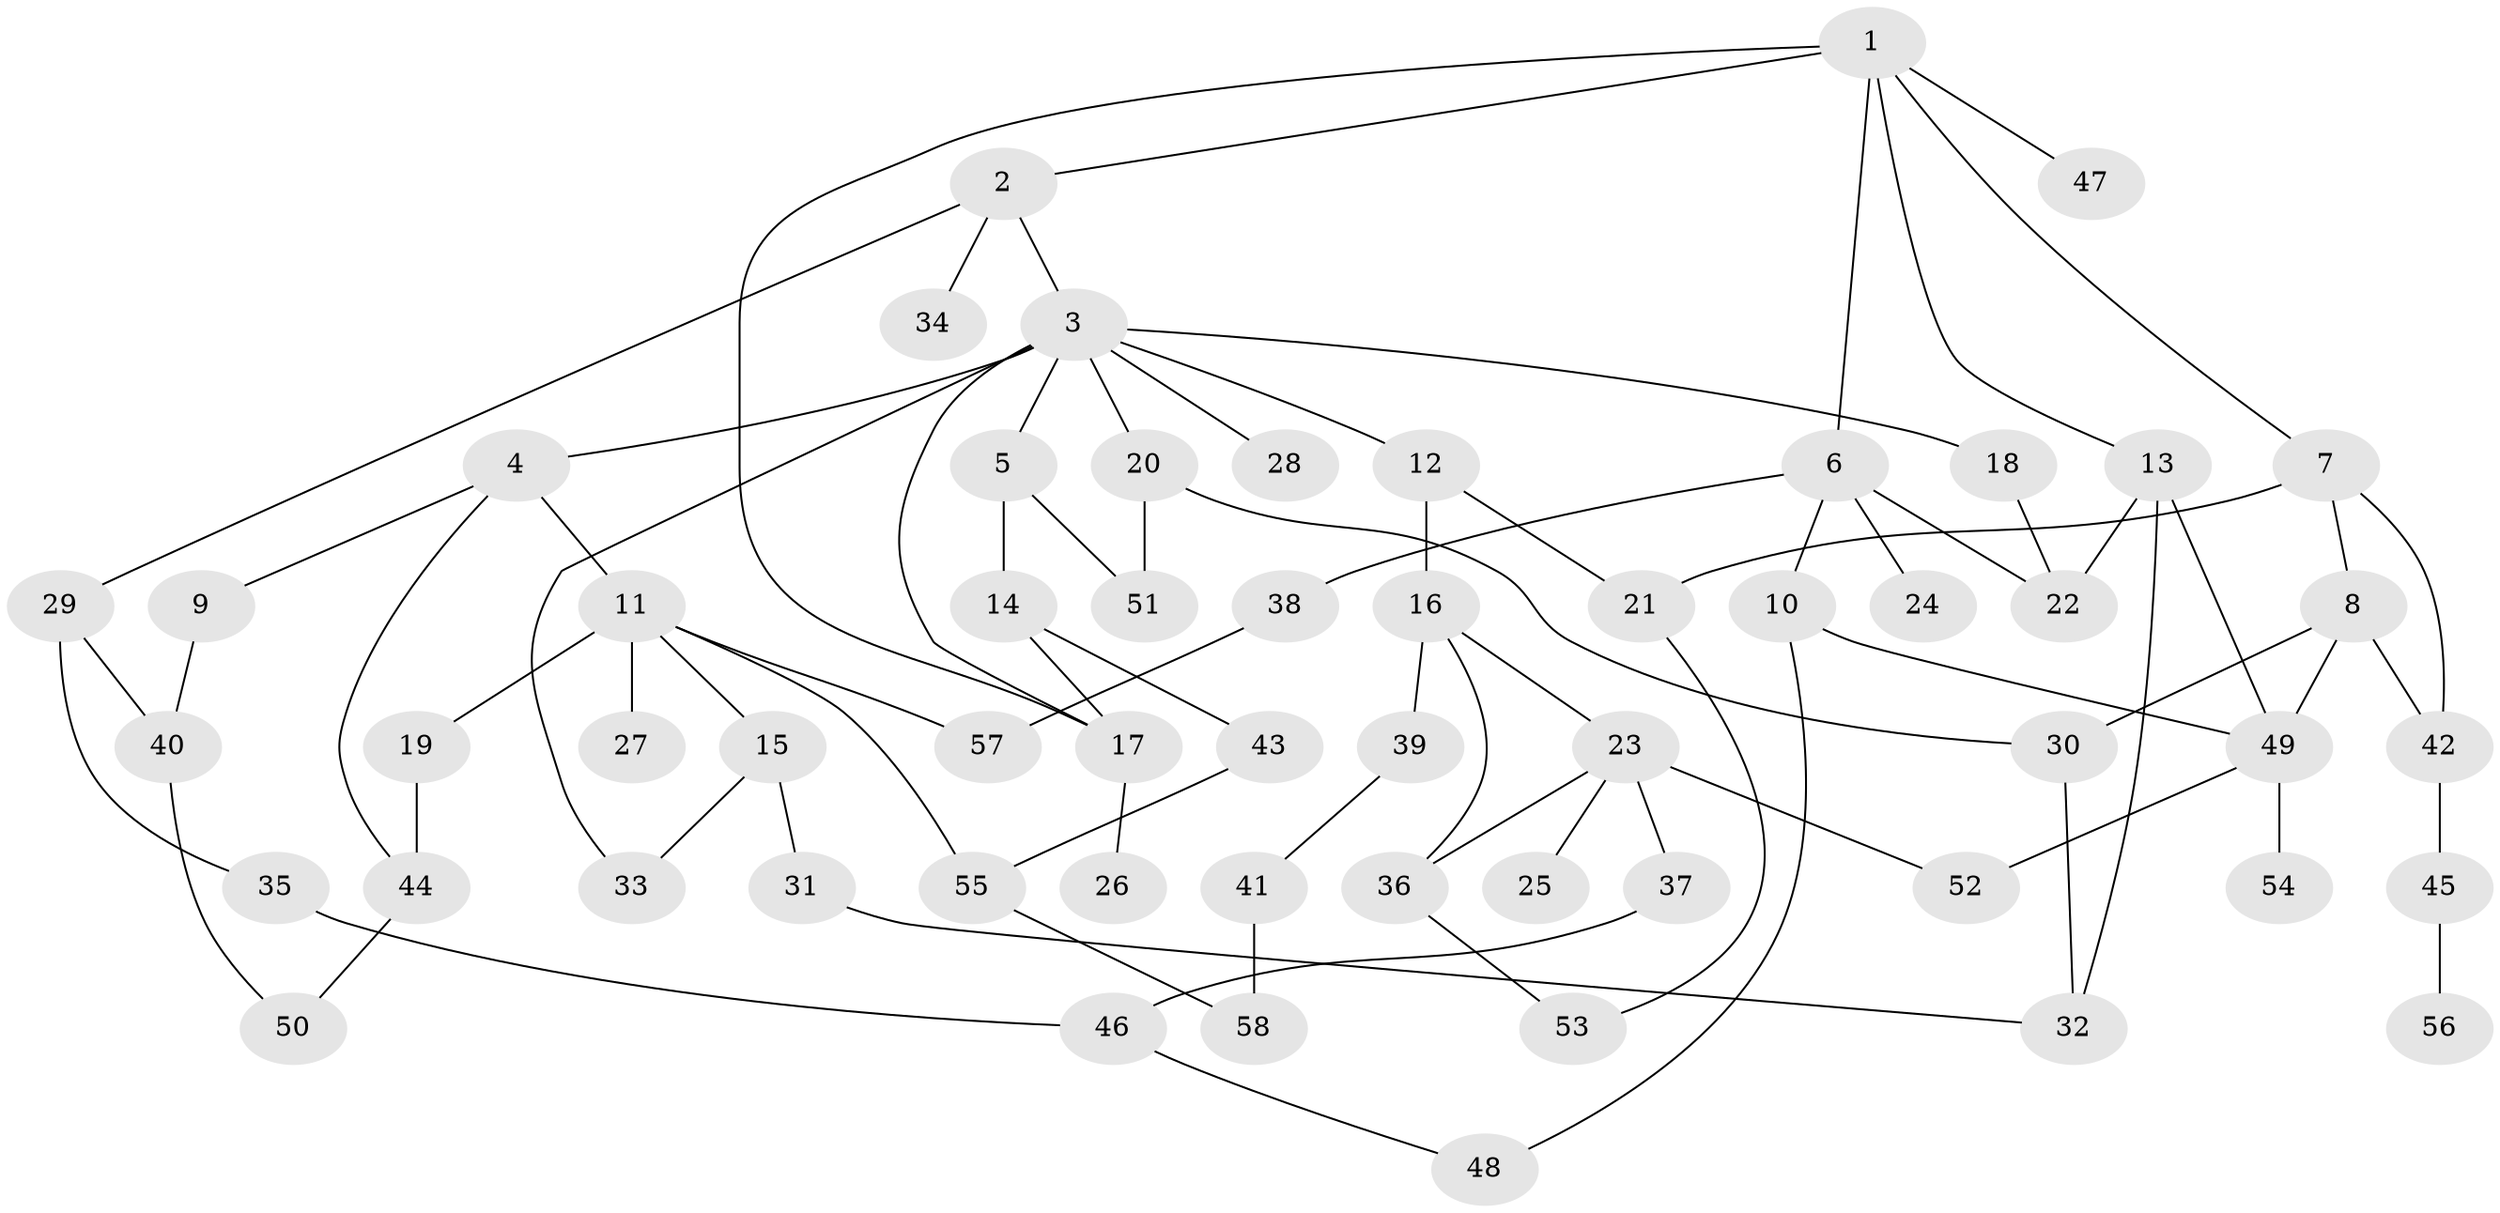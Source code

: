 // Generated by graph-tools (version 1.1) at 2025/49/03/09/25 03:49:18]
// undirected, 58 vertices, 81 edges
graph export_dot {
graph [start="1"]
  node [color=gray90,style=filled];
  1;
  2;
  3;
  4;
  5;
  6;
  7;
  8;
  9;
  10;
  11;
  12;
  13;
  14;
  15;
  16;
  17;
  18;
  19;
  20;
  21;
  22;
  23;
  24;
  25;
  26;
  27;
  28;
  29;
  30;
  31;
  32;
  33;
  34;
  35;
  36;
  37;
  38;
  39;
  40;
  41;
  42;
  43;
  44;
  45;
  46;
  47;
  48;
  49;
  50;
  51;
  52;
  53;
  54;
  55;
  56;
  57;
  58;
  1 -- 2;
  1 -- 6;
  1 -- 7;
  1 -- 13;
  1 -- 47;
  1 -- 17;
  2 -- 3;
  2 -- 29;
  2 -- 34;
  3 -- 4;
  3 -- 5;
  3 -- 12;
  3 -- 18;
  3 -- 20;
  3 -- 28;
  3 -- 17;
  3 -- 33;
  4 -- 9;
  4 -- 11;
  4 -- 44;
  5 -- 14;
  5 -- 51;
  6 -- 10;
  6 -- 24;
  6 -- 38;
  6 -- 22;
  7 -- 8;
  7 -- 42;
  7 -- 21;
  8 -- 30;
  8 -- 42;
  8 -- 49;
  9 -- 40;
  10 -- 49;
  10 -- 48;
  11 -- 15;
  11 -- 19;
  11 -- 27;
  11 -- 57;
  11 -- 55;
  12 -- 16;
  12 -- 21;
  13 -- 49;
  13 -- 22;
  13 -- 32;
  14 -- 17;
  14 -- 43;
  15 -- 31;
  15 -- 33;
  16 -- 23;
  16 -- 36;
  16 -- 39;
  17 -- 26;
  18 -- 22;
  19 -- 44;
  20 -- 51;
  20 -- 30;
  21 -- 53;
  23 -- 25;
  23 -- 37;
  23 -- 36;
  23 -- 52;
  29 -- 35;
  29 -- 40;
  30 -- 32;
  31 -- 32;
  35 -- 46;
  36 -- 53;
  37 -- 46;
  38 -- 57;
  39 -- 41;
  40 -- 50;
  41 -- 58;
  42 -- 45;
  43 -- 55;
  44 -- 50;
  45 -- 56;
  46 -- 48;
  49 -- 52;
  49 -- 54;
  55 -- 58;
}
